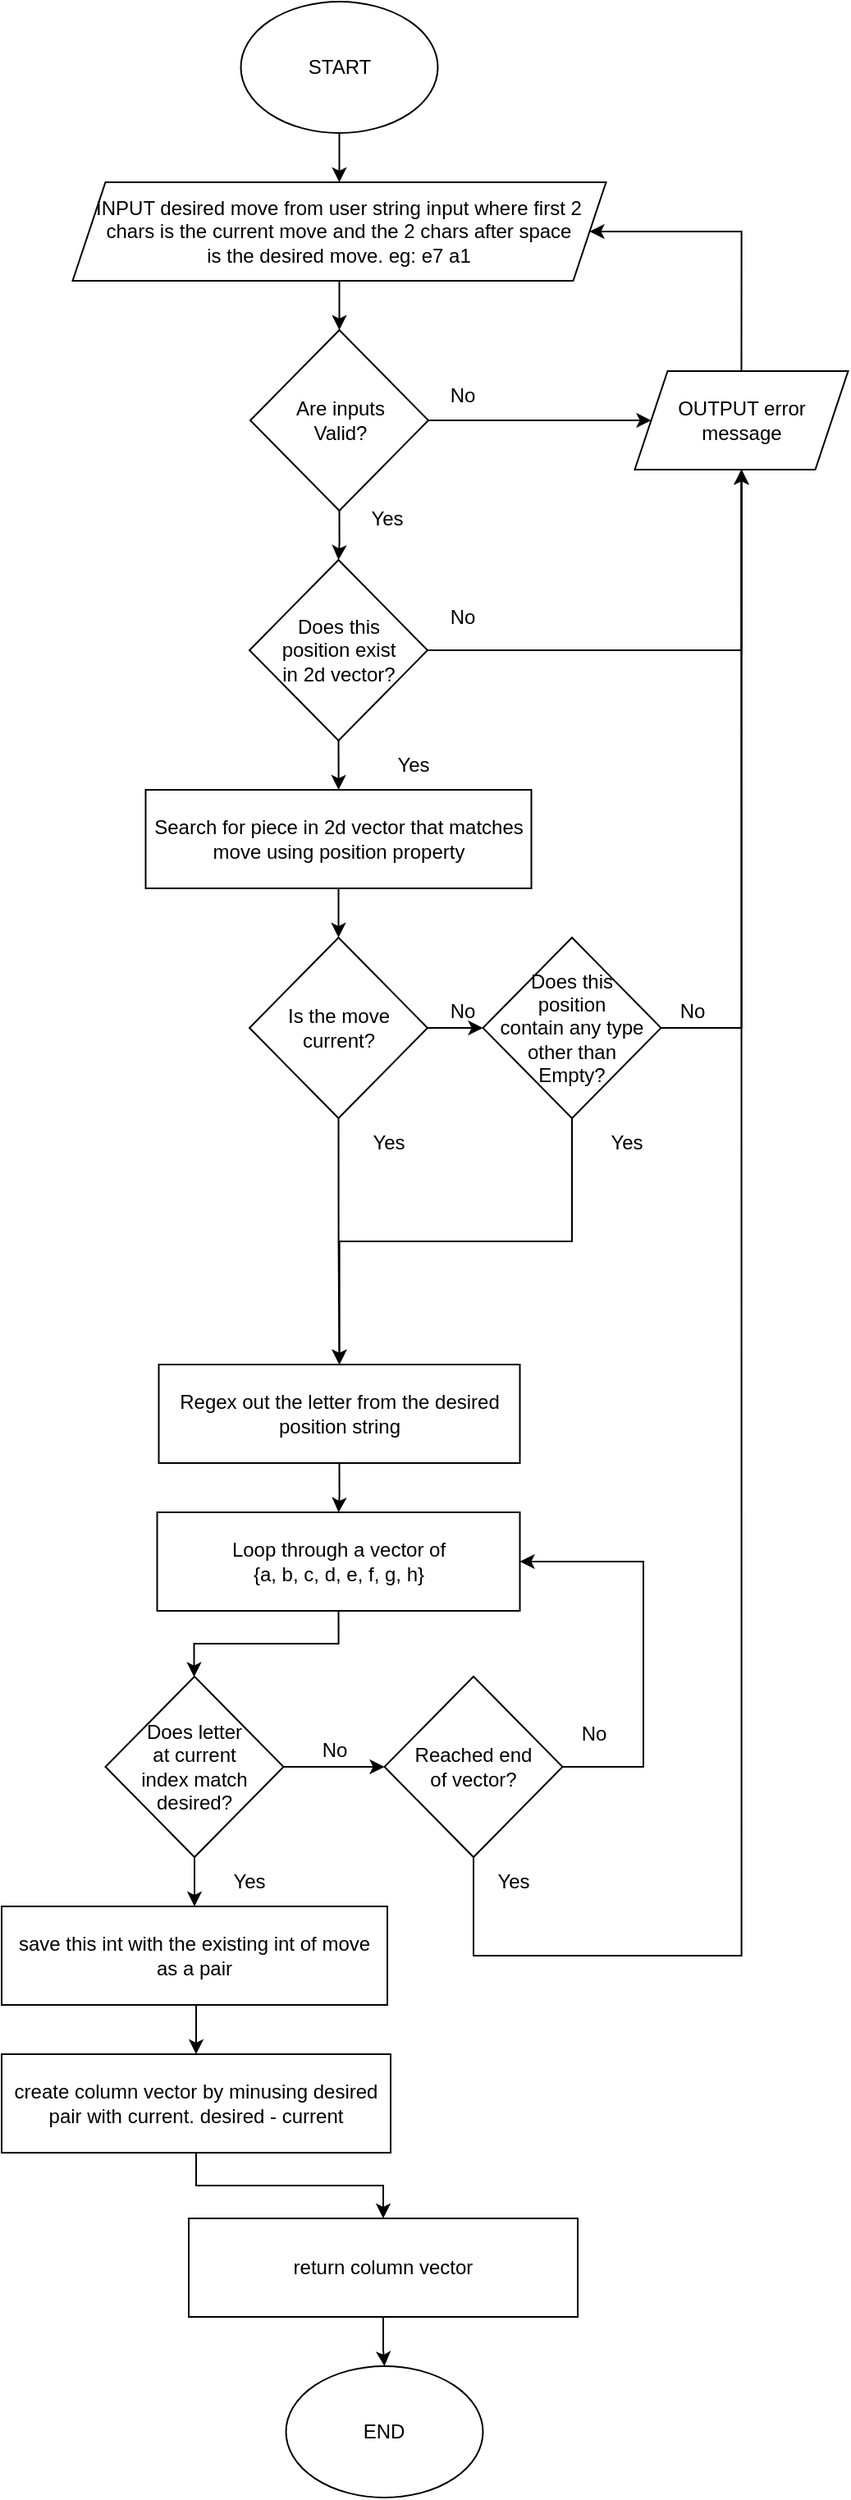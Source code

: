 <mxfile version="15.4.0" type="device"><diagram id="qAw2ecya-RV73eardZg0" name="Page-1"><mxGraphModel dx="3129" dy="1182" grid="1" gridSize="10" guides="1" tooltips="1" connect="1" arrows="1" fold="1" page="1" pageScale="1" pageWidth="827" pageHeight="1169" math="0" shadow="0"><root><mxCell id="0"/><mxCell id="1" parent="0"/><mxCell id="F7BZ5-aZuMTQ6AjS-6Pg-6" style="edgeStyle=orthogonalEdgeStyle;rounded=0;orthogonalLoop=1;jettySize=auto;html=1;exitX=0.5;exitY=1;exitDx=0;exitDy=0;entryX=0.5;entryY=0;entryDx=0;entryDy=0;" parent="1" source="QkLt4q3Jp9EQxNuPVSIu-1" target="F7BZ5-aZuMTQ6AjS-6Pg-1" edge="1"><mxGeometry relative="1" as="geometry"/></mxCell><mxCell id="QkLt4q3Jp9EQxNuPVSIu-1" value="START" style="ellipse;whiteSpace=wrap;html=1;" parent="1" vertex="1"><mxGeometry x="-525.25" width="120" height="80" as="geometry"/></mxCell><mxCell id="F7BZ5-aZuMTQ6AjS-6Pg-7" style="edgeStyle=orthogonalEdgeStyle;rounded=0;orthogonalLoop=1;jettySize=auto;html=1;exitX=0.5;exitY=1;exitDx=0;exitDy=0;entryX=0.5;entryY=0;entryDx=0;entryDy=0;" parent="1" source="F7BZ5-aZuMTQ6AjS-6Pg-1" target="F7BZ5-aZuMTQ6AjS-6Pg-5" edge="1"><mxGeometry relative="1" as="geometry"/></mxCell><mxCell id="F7BZ5-aZuMTQ6AjS-6Pg-1" value="INPUT desired move from user string input where first 2&lt;br&gt;chars is the current move and the 2 chars after space &lt;br&gt;is the desired move. eg: e7 a1" style="shape=parallelogram;perimeter=parallelogramPerimeter;whiteSpace=wrap;html=1;fixedSize=1;" parent="1" vertex="1"><mxGeometry x="-627.75" y="110" width="325" height="60" as="geometry"/></mxCell><mxCell id="F7BZ5-aZuMTQ6AjS-6Pg-12" style="edgeStyle=orthogonalEdgeStyle;rounded=0;orthogonalLoop=1;jettySize=auto;html=1;exitX=1;exitY=0.5;exitDx=0;exitDy=0;" parent="1" source="F7BZ5-aZuMTQ6AjS-6Pg-5" target="F7BZ5-aZuMTQ6AjS-6Pg-11" edge="1"><mxGeometry relative="1" as="geometry"/></mxCell><mxCell id="_xXHVQhl55SwhJYjpro6-42" style="edgeStyle=orthogonalEdgeStyle;rounded=0;orthogonalLoop=1;jettySize=auto;html=1;exitX=0.5;exitY=1;exitDx=0;exitDy=0;" edge="1" parent="1" source="F7BZ5-aZuMTQ6AjS-6Pg-5" target="F7BZ5-aZuMTQ6AjS-6Pg-15"><mxGeometry relative="1" as="geometry"/></mxCell><mxCell id="F7BZ5-aZuMTQ6AjS-6Pg-5" value="Are inputs&lt;br&gt;Valid?" style="rhombus;whiteSpace=wrap;html=1;" parent="1" vertex="1"><mxGeometry x="-519.5" y="200" width="108.5" height="110" as="geometry"/></mxCell><mxCell id="_xXHVQhl55SwhJYjpro6-41" style="edgeStyle=orthogonalEdgeStyle;rounded=0;orthogonalLoop=1;jettySize=auto;html=1;exitX=0.5;exitY=1;exitDx=0;exitDy=0;entryX=0.5;entryY=0;entryDx=0;entryDy=0;" edge="1" parent="1" source="F7BZ5-aZuMTQ6AjS-6Pg-9" target="_xXHVQhl55SwhJYjpro6-15"><mxGeometry relative="1" as="geometry"/></mxCell><mxCell id="F7BZ5-aZuMTQ6AjS-6Pg-9" value="Search for piece in 2d vector that matches move using position property" style="rounded=0;whiteSpace=wrap;html=1;" parent="1" vertex="1"><mxGeometry x="-583.25" y="480" width="235" height="60" as="geometry"/></mxCell><mxCell id="F7BZ5-aZuMTQ6AjS-6Pg-13" style="edgeStyle=orthogonalEdgeStyle;rounded=0;orthogonalLoop=1;jettySize=auto;html=1;exitX=0.5;exitY=0;exitDx=0;exitDy=0;entryX=1;entryY=0.5;entryDx=0;entryDy=0;" parent="1" source="F7BZ5-aZuMTQ6AjS-6Pg-11" target="F7BZ5-aZuMTQ6AjS-6Pg-1" edge="1"><mxGeometry relative="1" as="geometry"><Array as="points"><mxPoint x="-220.25" y="140"/></Array></mxGeometry></mxCell><mxCell id="F7BZ5-aZuMTQ6AjS-6Pg-11" value="OUTPUT error message" style="shape=parallelogram;perimeter=parallelogramPerimeter;whiteSpace=wrap;html=1;fixedSize=1;" parent="1" vertex="1"><mxGeometry x="-285.25" y="225" width="130" height="60" as="geometry"/></mxCell><mxCell id="_xXHVQhl55SwhJYjpro6-40" style="edgeStyle=orthogonalEdgeStyle;rounded=0;orthogonalLoop=1;jettySize=auto;html=1;exitX=0.5;exitY=1;exitDx=0;exitDy=0;" edge="1" parent="1" source="F7BZ5-aZuMTQ6AjS-6Pg-15" target="F7BZ5-aZuMTQ6AjS-6Pg-9"><mxGeometry relative="1" as="geometry"/></mxCell><mxCell id="_xXHVQhl55SwhJYjpro6-43" style="edgeStyle=orthogonalEdgeStyle;rounded=0;orthogonalLoop=1;jettySize=auto;html=1;exitX=1;exitY=0.5;exitDx=0;exitDy=0;" edge="1" parent="1" source="F7BZ5-aZuMTQ6AjS-6Pg-15" target="F7BZ5-aZuMTQ6AjS-6Pg-11"><mxGeometry relative="1" as="geometry"/></mxCell><mxCell id="F7BZ5-aZuMTQ6AjS-6Pg-15" value="Does this &lt;br&gt;position exist &lt;br&gt;in 2d vector?" style="rhombus;whiteSpace=wrap;html=1;" parent="1" vertex="1"><mxGeometry x="-520" y="340" width="108.5" height="110" as="geometry"/></mxCell><mxCell id="F7BZ5-aZuMTQ6AjS-6Pg-20" style="edgeStyle=orthogonalEdgeStyle;rounded=0;orthogonalLoop=1;jettySize=auto;html=1;exitX=1;exitY=0.5;exitDx=0;exitDy=0;entryX=0.5;entryY=1;entryDx=0;entryDy=0;" parent="1" source="F7BZ5-aZuMTQ6AjS-6Pg-19" target="F7BZ5-aZuMTQ6AjS-6Pg-11" edge="1"><mxGeometry relative="1" as="geometry"><Array as="points"><mxPoint x="-219.75" y="625"/></Array></mxGeometry></mxCell><mxCell id="_xXHVQhl55SwhJYjpro6-2" style="edgeStyle=orthogonalEdgeStyle;rounded=0;orthogonalLoop=1;jettySize=auto;html=1;exitX=0.5;exitY=1;exitDx=0;exitDy=0;" edge="1" parent="1" source="F7BZ5-aZuMTQ6AjS-6Pg-19" target="_xXHVQhl55SwhJYjpro6-1"><mxGeometry relative="1" as="geometry"/></mxCell><mxCell id="F7BZ5-aZuMTQ6AjS-6Pg-19" value="Does this&lt;br&gt;position &lt;br&gt;contain any type&lt;br&gt;other than&lt;br&gt;Empty?" style="rhombus;whiteSpace=wrap;html=1;" parent="1" vertex="1"><mxGeometry x="-377.75" y="570" width="108.5" height="110" as="geometry"/></mxCell><mxCell id="_xXHVQhl55SwhJYjpro6-5" style="edgeStyle=orthogonalEdgeStyle;rounded=0;orthogonalLoop=1;jettySize=auto;html=1;exitX=0.5;exitY=1;exitDx=0;exitDy=0;" edge="1" parent="1" source="_xXHVQhl55SwhJYjpro6-1" target="_xXHVQhl55SwhJYjpro6-4"><mxGeometry relative="1" as="geometry"/></mxCell><mxCell id="_xXHVQhl55SwhJYjpro6-1" value="Regex out the letter from the desired position string" style="rounded=0;whiteSpace=wrap;html=1;" vertex="1" parent="1"><mxGeometry x="-575.25" y="830" width="220" height="60" as="geometry"/></mxCell><mxCell id="_xXHVQhl55SwhJYjpro6-8" style="edgeStyle=orthogonalEdgeStyle;rounded=0;orthogonalLoop=1;jettySize=auto;html=1;exitX=0.5;exitY=1;exitDx=0;exitDy=0;" edge="1" parent="1" source="_xXHVQhl55SwhJYjpro6-4" target="_xXHVQhl55SwhJYjpro6-6"><mxGeometry relative="1" as="geometry"><Array as="points"><mxPoint x="-465.75" y="1000"/><mxPoint x="-553.75" y="1000"/></Array></mxGeometry></mxCell><mxCell id="_xXHVQhl55SwhJYjpro6-4" value="Loop through a vector of&lt;br&gt;{a, b, c, d, e, f, g, h}" style="rounded=0;whiteSpace=wrap;html=1;" vertex="1" parent="1"><mxGeometry x="-576.25" y="920" width="221" height="60" as="geometry"/></mxCell><mxCell id="_xXHVQhl55SwhJYjpro6-9" style="edgeStyle=orthogonalEdgeStyle;rounded=0;orthogonalLoop=1;jettySize=auto;html=1;exitX=1;exitY=0.5;exitDx=0;exitDy=0;entryX=0;entryY=0.5;entryDx=0;entryDy=0;" edge="1" parent="1" source="_xXHVQhl55SwhJYjpro6-6" target="_xXHVQhl55SwhJYjpro6-7"><mxGeometry relative="1" as="geometry"/></mxCell><mxCell id="_xXHVQhl55SwhJYjpro6-14" style="edgeStyle=orthogonalEdgeStyle;rounded=0;orthogonalLoop=1;jettySize=auto;html=1;exitX=0.5;exitY=1;exitDx=0;exitDy=0;entryX=0.5;entryY=0;entryDx=0;entryDy=0;" edge="1" parent="1" source="_xXHVQhl55SwhJYjpro6-6" target="_xXHVQhl55SwhJYjpro6-13"><mxGeometry relative="1" as="geometry"/></mxCell><mxCell id="_xXHVQhl55SwhJYjpro6-6" value="Does letter &lt;br&gt;at current&lt;br&gt;index match&lt;br&gt;desired?" style="rhombus;whiteSpace=wrap;html=1;" vertex="1" parent="1"><mxGeometry x="-607.75" y="1020" width="108.5" height="110" as="geometry"/></mxCell><mxCell id="_xXHVQhl55SwhJYjpro6-10" style="edgeStyle=orthogonalEdgeStyle;rounded=0;orthogonalLoop=1;jettySize=auto;html=1;exitX=1;exitY=0.5;exitDx=0;exitDy=0;entryX=1;entryY=0.5;entryDx=0;entryDy=0;" edge="1" parent="1" source="_xXHVQhl55SwhJYjpro6-7" target="_xXHVQhl55SwhJYjpro6-4"><mxGeometry relative="1" as="geometry"><Array as="points"><mxPoint x="-280" y="1075"/><mxPoint x="-280" y="950"/></Array></mxGeometry></mxCell><mxCell id="_xXHVQhl55SwhJYjpro6-12" style="edgeStyle=orthogonalEdgeStyle;rounded=0;orthogonalLoop=1;jettySize=auto;html=1;exitX=0.5;exitY=1;exitDx=0;exitDy=0;entryX=0.5;entryY=1;entryDx=0;entryDy=0;" edge="1" parent="1" source="_xXHVQhl55SwhJYjpro6-7" target="F7BZ5-aZuMTQ6AjS-6Pg-11"><mxGeometry relative="1" as="geometry"><Array as="points"><mxPoint x="-383.75" y="1190"/><mxPoint x="-219.75" y="1190"/></Array></mxGeometry></mxCell><mxCell id="_xXHVQhl55SwhJYjpro6-7" value="Reached end&lt;br&gt;of vector?" style="rhombus;whiteSpace=wrap;html=1;" vertex="1" parent="1"><mxGeometry x="-437.75" y="1020" width="108.5" height="110" as="geometry"/></mxCell><mxCell id="_xXHVQhl55SwhJYjpro6-21" style="edgeStyle=orthogonalEdgeStyle;rounded=0;orthogonalLoop=1;jettySize=auto;html=1;exitX=0.5;exitY=1;exitDx=0;exitDy=0;entryX=0.5;entryY=0;entryDx=0;entryDy=0;" edge="1" parent="1" source="_xXHVQhl55SwhJYjpro6-13" target="_xXHVQhl55SwhJYjpro6-20"><mxGeometry relative="1" as="geometry"/></mxCell><mxCell id="_xXHVQhl55SwhJYjpro6-13" value="save this int with the existing int of move&lt;br&gt;as a pair" style="rounded=0;whiteSpace=wrap;html=1;" vertex="1" parent="1"><mxGeometry x="-671" y="1160" width="235" height="60" as="geometry"/></mxCell><mxCell id="_xXHVQhl55SwhJYjpro6-16" style="edgeStyle=orthogonalEdgeStyle;rounded=0;orthogonalLoop=1;jettySize=auto;html=1;exitX=1;exitY=0.5;exitDx=0;exitDy=0;entryX=0;entryY=0.5;entryDx=0;entryDy=0;" edge="1" parent="1" source="_xXHVQhl55SwhJYjpro6-15" target="F7BZ5-aZuMTQ6AjS-6Pg-19"><mxGeometry relative="1" as="geometry"/></mxCell><mxCell id="_xXHVQhl55SwhJYjpro6-18" style="edgeStyle=orthogonalEdgeStyle;rounded=0;orthogonalLoop=1;jettySize=auto;html=1;exitX=0.5;exitY=1;exitDx=0;exitDy=0;entryX=0.5;entryY=0;entryDx=0;entryDy=0;" edge="1" parent="1" source="_xXHVQhl55SwhJYjpro6-15" target="_xXHVQhl55SwhJYjpro6-1"><mxGeometry relative="1" as="geometry"/></mxCell><mxCell id="_xXHVQhl55SwhJYjpro6-15" value="Is the move&lt;br&gt;current?" style="rhombus;whiteSpace=wrap;html=1;" vertex="1" parent="1"><mxGeometry x="-520" y="570" width="108.5" height="110" as="geometry"/></mxCell><mxCell id="_xXHVQhl55SwhJYjpro6-38" style="edgeStyle=orthogonalEdgeStyle;rounded=0;orthogonalLoop=1;jettySize=auto;html=1;exitX=0.5;exitY=1;exitDx=0;exitDy=0;entryX=0.5;entryY=0;entryDx=0;entryDy=0;" edge="1" parent="1" source="_xXHVQhl55SwhJYjpro6-20" target="_xXHVQhl55SwhJYjpro6-37"><mxGeometry relative="1" as="geometry"/></mxCell><mxCell id="_xXHVQhl55SwhJYjpro6-20" value="create column vector by minusing desired pair with current. desired - current" style="rounded=0;whiteSpace=wrap;html=1;" vertex="1" parent="1"><mxGeometry x="-671" y="1250" width="237" height="60" as="geometry"/></mxCell><mxCell id="_xXHVQhl55SwhJYjpro6-22" value="END" style="ellipse;whiteSpace=wrap;html=1;" vertex="1" parent="1"><mxGeometry x="-497.75" y="1440" width="120" height="80" as="geometry"/></mxCell><mxCell id="_xXHVQhl55SwhJYjpro6-24" value="Yes" style="text;html=1;strokeColor=none;fillColor=none;align=center;verticalAlign=middle;whiteSpace=wrap;rounded=0;" vertex="1" parent="1"><mxGeometry x="-465.75" y="300" width="60" height="30" as="geometry"/></mxCell><mxCell id="_xXHVQhl55SwhJYjpro6-25" value="No" style="text;html=1;strokeColor=none;fillColor=none;align=center;verticalAlign=middle;whiteSpace=wrap;rounded=0;" vertex="1" parent="1"><mxGeometry x="-420" y="225" width="60" height="30" as="geometry"/></mxCell><mxCell id="_xXHVQhl55SwhJYjpro6-26" value="Yes" style="text;html=1;strokeColor=none;fillColor=none;align=center;verticalAlign=middle;whiteSpace=wrap;rounded=0;" vertex="1" parent="1"><mxGeometry x="-449.75" y="450" width="60" height="30" as="geometry"/></mxCell><mxCell id="_xXHVQhl55SwhJYjpro6-27" value="Yes" style="text;html=1;strokeColor=none;fillColor=none;align=center;verticalAlign=middle;whiteSpace=wrap;rounded=0;" vertex="1" parent="1"><mxGeometry x="-465.25" y="680" width="60" height="30" as="geometry"/></mxCell><mxCell id="_xXHVQhl55SwhJYjpro6-28" value="Yes" style="text;html=1;strokeColor=none;fillColor=none;align=center;verticalAlign=middle;whiteSpace=wrap;rounded=0;" vertex="1" parent="1"><mxGeometry x="-320" y="680" width="60" height="30" as="geometry"/></mxCell><mxCell id="_xXHVQhl55SwhJYjpro6-29" value="Yes" style="text;html=1;strokeColor=none;fillColor=none;align=center;verticalAlign=middle;whiteSpace=wrap;rounded=0;" vertex="1" parent="1"><mxGeometry x="-550" y="1130" width="60" height="30" as="geometry"/></mxCell><mxCell id="_xXHVQhl55SwhJYjpro6-30" value="Yes" style="text;html=1;strokeColor=none;fillColor=none;align=center;verticalAlign=middle;whiteSpace=wrap;rounded=0;" vertex="1" parent="1"><mxGeometry x="-389.25" y="1130" width="60" height="30" as="geometry"/></mxCell><mxCell id="_xXHVQhl55SwhJYjpro6-31" value="No" style="text;html=1;strokeColor=none;fillColor=none;align=center;verticalAlign=middle;whiteSpace=wrap;rounded=0;" vertex="1" parent="1"><mxGeometry x="-420" y="360" width="60" height="30" as="geometry"/></mxCell><mxCell id="_xXHVQhl55SwhJYjpro6-32" value="No" style="text;html=1;strokeColor=none;fillColor=none;align=center;verticalAlign=middle;whiteSpace=wrap;rounded=0;" vertex="1" parent="1"><mxGeometry x="-420" y="600" width="60" height="30" as="geometry"/></mxCell><mxCell id="_xXHVQhl55SwhJYjpro6-33" value="No" style="text;html=1;strokeColor=none;fillColor=none;align=center;verticalAlign=middle;whiteSpace=wrap;rounded=0;" vertex="1" parent="1"><mxGeometry x="-280" y="600" width="60" height="30" as="geometry"/></mxCell><mxCell id="_xXHVQhl55SwhJYjpro6-34" value="No" style="text;html=1;strokeColor=none;fillColor=none;align=center;verticalAlign=middle;whiteSpace=wrap;rounded=0;" vertex="1" parent="1"><mxGeometry x="-340" y="1040" width="60" height="30" as="geometry"/></mxCell><mxCell id="_xXHVQhl55SwhJYjpro6-36" value="No" style="text;html=1;strokeColor=none;fillColor=none;align=center;verticalAlign=middle;whiteSpace=wrap;rounded=0;" vertex="1" parent="1"><mxGeometry x="-497.75" y="1050" width="60" height="30" as="geometry"/></mxCell><mxCell id="_xXHVQhl55SwhJYjpro6-39" style="edgeStyle=orthogonalEdgeStyle;rounded=0;orthogonalLoop=1;jettySize=auto;html=1;exitX=0.5;exitY=1;exitDx=0;exitDy=0;" edge="1" parent="1" source="_xXHVQhl55SwhJYjpro6-37" target="_xXHVQhl55SwhJYjpro6-22"><mxGeometry relative="1" as="geometry"/></mxCell><mxCell id="_xXHVQhl55SwhJYjpro6-37" value="return column vector" style="rounded=0;whiteSpace=wrap;html=1;" vertex="1" parent="1"><mxGeometry x="-557" y="1350" width="237" height="60" as="geometry"/></mxCell></root></mxGraphModel></diagram></mxfile>